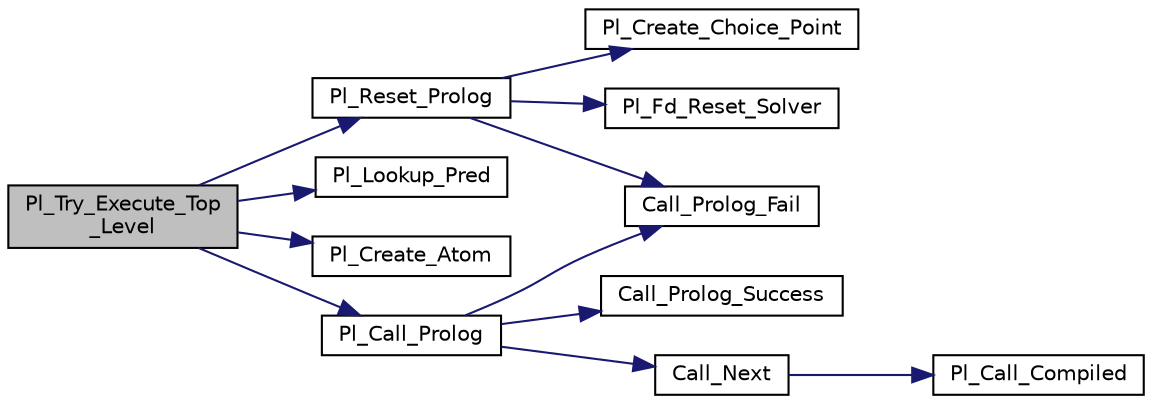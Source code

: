 digraph "Pl_Try_Execute_Top_Level"
{
  edge [fontname="Helvetica",fontsize="10",labelfontname="Helvetica",labelfontsize="10"];
  node [fontname="Helvetica",fontsize="10",shape=record];
  rankdir="LR";
  Node1 [label="Pl_Try_Execute_Top\l_Level",height=0.2,width=0.4,color="black", fillcolor="grey75", style="filled", fontcolor="black"];
  Node1 -> Node2 [color="midnightblue",fontsize="10",style="solid"];
  Node2 [label="Pl_Reset_Prolog",height=0.2,width=0.4,color="black", fillcolor="white", style="filled",URL="$engine_8c.html#a3cc65f95d082c9905c9eaf0821ace5a6"];
  Node2 -> Node3 [color="midnightblue",fontsize="10",style="solid"];
  Node3 [label="Pl_Create_Choice_Point",height=0.2,width=0.4,color="black", fillcolor="white", style="filled",URL="$wam__inst_8c.html#a482d0f0a0b2ac53fc463aaa753ce071e"];
  Node2 -> Node4 [color="midnightblue",fontsize="10",style="solid"];
  Node4 [label="Call_Prolog_Fail",height=0.2,width=0.4,color="black", fillcolor="white", style="filled",URL="$engine_8c.html#accfe7947a971f240bf7b8b2bedc59e29"];
  Node2 -> Node5 [color="midnightblue",fontsize="10",style="solid"];
  Node5 [label="Pl_Fd_Reset_Solver",height=0.2,width=0.4,color="black", fillcolor="white", style="filled",URL="$if__no__fd_8c.html#af9ad0d76d0a941dd34530d628ec61eb0"];
  Node1 -> Node6 [color="midnightblue",fontsize="10",style="solid"];
  Node6 [label="Pl_Lookup_Pred",height=0.2,width=0.4,color="black", fillcolor="white", style="filled",URL="$pred_8c.html#aa8ebf08b93ec7e4bde2c544c70ba4c39"];
  Node1 -> Node7 [color="midnightblue",fontsize="10",style="solid"];
  Node7 [label="Pl_Create_Atom",height=0.2,width=0.4,color="black", fillcolor="white", style="filled",URL="$atom_8c.html#a068c993d95113a2ba7643918e68eedb3"];
  Node1 -> Node8 [color="midnightblue",fontsize="10",style="solid"];
  Node8 [label="Pl_Call_Prolog",height=0.2,width=0.4,color="black", fillcolor="white", style="filled",URL="$engine_8c.html#a837196745e0fb6af03ee5e5d062e1087"];
  Node8 -> Node4 [color="midnightblue",fontsize="10",style="solid"];
  Node8 -> Node9 [color="midnightblue",fontsize="10",style="solid"];
  Node9 [label="Call_Prolog_Success",height=0.2,width=0.4,color="black", fillcolor="white", style="filled",URL="$engine_8c.html#ae7d5f8d0ac490ede3fcb48af7cceec55"];
  Node8 -> Node10 [color="midnightblue",fontsize="10",style="solid"];
  Node10 [label="Call_Next",height=0.2,width=0.4,color="black", fillcolor="white", style="filled",URL="$engine_8c.html#a5f34f0c2b928a4bfe7057ced6cd446c8"];
  Node10 -> Node11 [color="midnightblue",fontsize="10",style="solid"];
  Node11 [label="Pl_Call_Compiled",height=0.2,width=0.4,color="black", fillcolor="white", style="filled",URL="$engine_8c.html#a598600283dd767c2b3d11e798384023c"];
}
